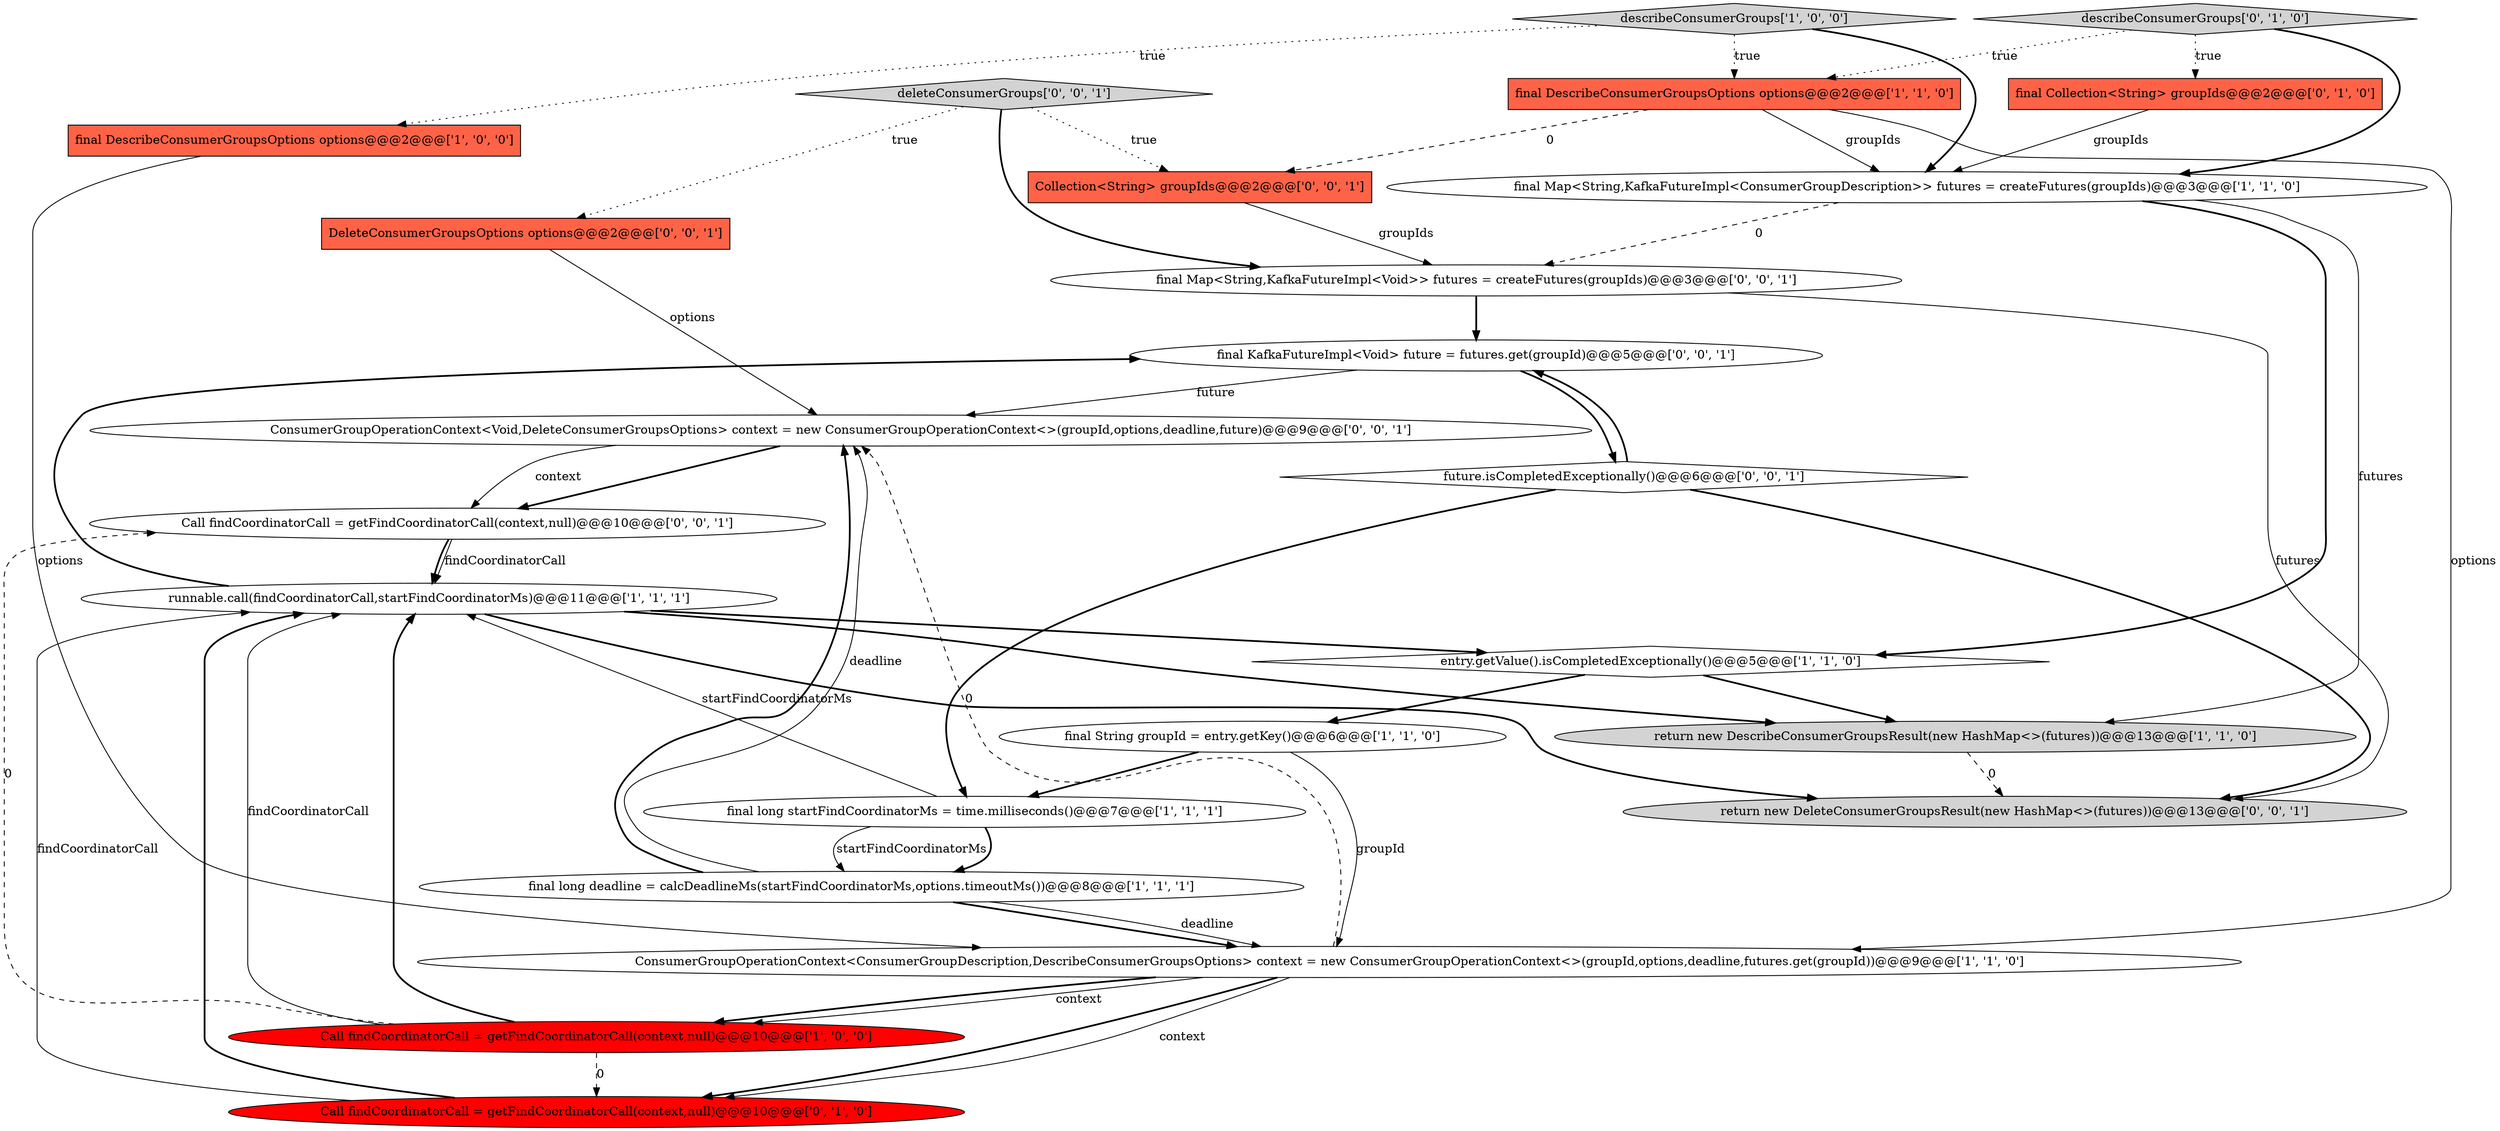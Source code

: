 digraph {
12 [style = filled, label = "final Collection<String> groupIds@@@2@@@['0', '1', '0']", fillcolor = tomato, shape = box image = "AAA0AAABBB2BBB"];
5 [style = filled, label = "final DescribeConsumerGroupsOptions options@@@2@@@['1', '1', '0']", fillcolor = tomato, shape = box image = "AAA0AAABBB1BBB"];
19 [style = filled, label = "Call findCoordinatorCall = getFindCoordinatorCall(context,null)@@@10@@@['0', '0', '1']", fillcolor = white, shape = ellipse image = "AAA0AAABBB3BBB"];
11 [style = filled, label = "Call findCoordinatorCall = getFindCoordinatorCall(context,null)@@@10@@@['1', '0', '0']", fillcolor = red, shape = ellipse image = "AAA1AAABBB1BBB"];
4 [style = filled, label = "final long startFindCoordinatorMs = time.milliseconds()@@@7@@@['1', '1', '1']", fillcolor = white, shape = ellipse image = "AAA0AAABBB1BBB"];
20 [style = filled, label = "return new DeleteConsumerGroupsResult(new HashMap<>(futures))@@@13@@@['0', '0', '1']", fillcolor = lightgray, shape = ellipse image = "AAA0AAABBB3BBB"];
21 [style = filled, label = "ConsumerGroupOperationContext<Void,DeleteConsumerGroupsOptions> context = new ConsumerGroupOperationContext<>(groupId,options,deadline,future)@@@9@@@['0', '0', '1']", fillcolor = white, shape = ellipse image = "AAA0AAABBB3BBB"];
17 [style = filled, label = "final Map<String,KafkaFutureImpl<Void>> futures = createFutures(groupIds)@@@3@@@['0', '0', '1']", fillcolor = white, shape = ellipse image = "AAA0AAABBB3BBB"];
15 [style = filled, label = "deleteConsumerGroups['0', '0', '1']", fillcolor = lightgray, shape = diamond image = "AAA0AAABBB3BBB"];
8 [style = filled, label = "runnable.call(findCoordinatorCall,startFindCoordinatorMs)@@@11@@@['1', '1', '1']", fillcolor = white, shape = ellipse image = "AAA0AAABBB1BBB"];
3 [style = filled, label = "entry.getValue().isCompletedExceptionally()@@@5@@@['1', '1', '0']", fillcolor = white, shape = diamond image = "AAA0AAABBB1BBB"];
14 [style = filled, label = "Call findCoordinatorCall = getFindCoordinatorCall(context,null)@@@10@@@['0', '1', '0']", fillcolor = red, shape = ellipse image = "AAA1AAABBB2BBB"];
13 [style = filled, label = "describeConsumerGroups['0', '1', '0']", fillcolor = lightgray, shape = diamond image = "AAA0AAABBB2BBB"];
23 [style = filled, label = "final KafkaFutureImpl<Void> future = futures.get(groupId)@@@5@@@['0', '0', '1']", fillcolor = white, shape = ellipse image = "AAA0AAABBB3BBB"];
2 [style = filled, label = "final long deadline = calcDeadlineMs(startFindCoordinatorMs,options.timeoutMs())@@@8@@@['1', '1', '1']", fillcolor = white, shape = ellipse image = "AAA0AAABBB1BBB"];
0 [style = filled, label = "final DescribeConsumerGroupsOptions options@@@2@@@['1', '0', '0']", fillcolor = tomato, shape = box image = "AAA0AAABBB1BBB"];
9 [style = filled, label = "ConsumerGroupOperationContext<ConsumerGroupDescription,DescribeConsumerGroupsOptions> context = new ConsumerGroupOperationContext<>(groupId,options,deadline,futures.get(groupId))@@@9@@@['1', '1', '0']", fillcolor = white, shape = ellipse image = "AAA0AAABBB1BBB"];
18 [style = filled, label = "future.isCompletedExceptionally()@@@6@@@['0', '0', '1']", fillcolor = white, shape = diamond image = "AAA0AAABBB3BBB"];
22 [style = filled, label = "Collection<String> groupIds@@@2@@@['0', '0', '1']", fillcolor = tomato, shape = box image = "AAA0AAABBB3BBB"];
6 [style = filled, label = "return new DescribeConsumerGroupsResult(new HashMap<>(futures))@@@13@@@['1', '1', '0']", fillcolor = lightgray, shape = ellipse image = "AAA0AAABBB1BBB"];
16 [style = filled, label = "DeleteConsumerGroupsOptions options@@@2@@@['0', '0', '1']", fillcolor = tomato, shape = box image = "AAA0AAABBB3BBB"];
1 [style = filled, label = "final String groupId = entry.getKey()@@@6@@@['1', '1', '0']", fillcolor = white, shape = ellipse image = "AAA0AAABBB1BBB"];
7 [style = filled, label = "final Map<String,KafkaFutureImpl<ConsumerGroupDescription>> futures = createFutures(groupIds)@@@3@@@['1', '1', '0']", fillcolor = white, shape = ellipse image = "AAA0AAABBB1BBB"];
10 [style = filled, label = "describeConsumerGroups['1', '0', '0']", fillcolor = lightgray, shape = diamond image = "AAA0AAABBB1BBB"];
14->8 [style = solid, label="findCoordinatorCall"];
1->4 [style = bold, label=""];
17->20 [style = solid, label="futures"];
22->17 [style = solid, label="groupIds"];
9->11 [style = bold, label=""];
3->1 [style = bold, label=""];
18->23 [style = bold, label=""];
21->19 [style = bold, label=""];
12->7 [style = solid, label="groupIds"];
4->2 [style = solid, label="startFindCoordinatorMs"];
8->23 [style = bold, label=""];
5->7 [style = solid, label="groupIds"];
13->12 [style = dotted, label="true"];
7->17 [style = dashed, label="0"];
6->20 [style = dashed, label="0"];
2->21 [style = solid, label="deadline"];
4->8 [style = solid, label="startFindCoordinatorMs"];
8->3 [style = bold, label=""];
3->6 [style = bold, label=""];
13->5 [style = dotted, label="true"];
8->6 [style = bold, label=""];
15->22 [style = dotted, label="true"];
4->2 [style = bold, label=""];
2->9 [style = bold, label=""];
15->16 [style = dotted, label="true"];
11->8 [style = solid, label="findCoordinatorCall"];
10->5 [style = dotted, label="true"];
10->7 [style = bold, label=""];
23->21 [style = solid, label="future"];
17->23 [style = bold, label=""];
7->3 [style = bold, label=""];
19->8 [style = bold, label=""];
7->6 [style = solid, label="futures"];
2->9 [style = solid, label="deadline"];
0->9 [style = solid, label="options"];
18->20 [style = bold, label=""];
15->17 [style = bold, label=""];
16->21 [style = solid, label="options"];
8->20 [style = bold, label=""];
18->4 [style = bold, label=""];
9->21 [style = dashed, label="0"];
2->21 [style = bold, label=""];
13->7 [style = bold, label=""];
11->19 [style = dashed, label="0"];
9->11 [style = solid, label="context"];
11->14 [style = dashed, label="0"];
21->19 [style = solid, label="context"];
9->14 [style = bold, label=""];
11->8 [style = bold, label=""];
5->9 [style = solid, label="options"];
19->8 [style = solid, label="findCoordinatorCall"];
10->0 [style = dotted, label="true"];
14->8 [style = bold, label=""];
23->18 [style = bold, label=""];
9->14 [style = solid, label="context"];
1->9 [style = solid, label="groupId"];
5->22 [style = dashed, label="0"];
}
